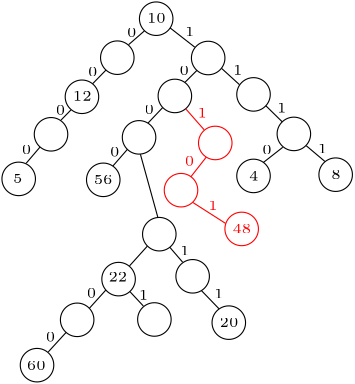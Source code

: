 <?xml version="1.0"?>
<!DOCTYPE ipe SYSTEM "ipe.dtd">
<ipe version="70218" creator="Ipe 7.2.28">
<info created="D:20241031214748" modified="D:20241031215331"/>
<ipestyle name="basic">
<symbol name="arrow/arc(spx)">
<path stroke="sym-stroke" fill="sym-stroke" pen="sym-pen">
0 0 m
-1 0.333 l
-1 -0.333 l
h
</path>
</symbol>
<symbol name="arrow/farc(spx)">
<path stroke="sym-stroke" fill="white" pen="sym-pen">
0 0 m
-1 0.333 l
-1 -0.333 l
h
</path>
</symbol>
<symbol name="arrow/ptarc(spx)">
<path stroke="sym-stroke" fill="sym-stroke" pen="sym-pen">
0 0 m
-1 0.333 l
-0.8 0 l
-1 -0.333 l
h
</path>
</symbol>
<symbol name="arrow/fptarc(spx)">
<path stroke="sym-stroke" fill="white" pen="sym-pen">
0 0 m
-1 0.333 l
-0.8 0 l
-1 -0.333 l
h
</path>
</symbol>
<symbol name="mark/circle(sx)" transformations="translations">
<path fill="sym-stroke">
0.6 0 0 0.6 0 0 e
0.4 0 0 0.4 0 0 e
</path>
</symbol>
<symbol name="mark/disk(sx)" transformations="translations">
<path fill="sym-stroke">
0.6 0 0 0.6 0 0 e
</path>
</symbol>
<symbol name="mark/fdisk(sfx)" transformations="translations">
<group>
<path fill="sym-fill">
0.5 0 0 0.5 0 0 e
</path>
<path fill="sym-stroke" fillrule="eofill">
0.6 0 0 0.6 0 0 e
0.4 0 0 0.4 0 0 e
</path>
</group>
</symbol>
<symbol name="mark/box(sx)" transformations="translations">
<path fill="sym-stroke" fillrule="eofill">
-0.6 -0.6 m
0.6 -0.6 l
0.6 0.6 l
-0.6 0.6 l
h
-0.4 -0.4 m
0.4 -0.4 l
0.4 0.4 l
-0.4 0.4 l
h
</path>
</symbol>
<symbol name="mark/square(sx)" transformations="translations">
<path fill="sym-stroke">
-0.6 -0.6 m
0.6 -0.6 l
0.6 0.6 l
-0.6 0.6 l
h
</path>
</symbol>
<symbol name="mark/fsquare(sfx)" transformations="translations">
<group>
<path fill="sym-fill">
-0.5 -0.5 m
0.5 -0.5 l
0.5 0.5 l
-0.5 0.5 l
h
</path>
<path fill="sym-stroke" fillrule="eofill">
-0.6 -0.6 m
0.6 -0.6 l
0.6 0.6 l
-0.6 0.6 l
h
-0.4 -0.4 m
0.4 -0.4 l
0.4 0.4 l
-0.4 0.4 l
h
</path>
</group>
</symbol>
<symbol name="mark/cross(sx)" transformations="translations">
<group>
<path fill="sym-stroke">
-0.43 -0.57 m
0.57 0.43 l
0.43 0.57 l
-0.57 -0.43 l
h
</path>
<path fill="sym-stroke">
-0.43 0.57 m
0.57 -0.43 l
0.43 -0.57 l
-0.57 0.43 l
h
</path>
</group>
</symbol>
<symbol name="arrow/fnormal(spx)">
<path stroke="sym-stroke" fill="white" pen="sym-pen">
0 0 m
-1 0.333 l
-1 -0.333 l
h
</path>
</symbol>
<symbol name="arrow/pointed(spx)">
<path stroke="sym-stroke" fill="sym-stroke" pen="sym-pen">
0 0 m
-1 0.333 l
-0.8 0 l
-1 -0.333 l
h
</path>
</symbol>
<symbol name="arrow/fpointed(spx)">
<path stroke="sym-stroke" fill="white" pen="sym-pen">
0 0 m
-1 0.333 l
-0.8 0 l
-1 -0.333 l
h
</path>
</symbol>
<symbol name="arrow/linear(spx)">
<path stroke="sym-stroke" pen="sym-pen">
-1 0.333 m
0 0 l
-1 -0.333 l
</path>
</symbol>
<symbol name="arrow/fdouble(spx)">
<path stroke="sym-stroke" fill="white" pen="sym-pen">
0 0 m
-1 0.333 l
-1 -0.333 l
h
-1 0 m
-2 0.333 l
-2 -0.333 l
h
</path>
</symbol>
<symbol name="arrow/double(spx)">
<path stroke="sym-stroke" fill="sym-stroke" pen="sym-pen">
0 0 m
-1 0.333 l
-1 -0.333 l
h
-1 0 m
-2 0.333 l
-2 -0.333 l
h
</path>
</symbol>
<symbol name="arrow/mid-normal(spx)">
<path stroke="sym-stroke" fill="sym-stroke" pen="sym-pen">
0.5 0 m
-0.5 0.333 l
-0.5 -0.333 l
h
</path>
</symbol>
<symbol name="arrow/mid-fnormal(spx)">
<path stroke="sym-stroke" fill="white" pen="sym-pen">
0.5 0 m
-0.5 0.333 l
-0.5 -0.333 l
h
</path>
</symbol>
<symbol name="arrow/mid-pointed(spx)">
<path stroke="sym-stroke" fill="sym-stroke" pen="sym-pen">
0.5 0 m
-0.5 0.333 l
-0.3 0 l
-0.5 -0.333 l
h
</path>
</symbol>
<symbol name="arrow/mid-fpointed(spx)">
<path stroke="sym-stroke" fill="white" pen="sym-pen">
0.5 0 m
-0.5 0.333 l
-0.3 0 l
-0.5 -0.333 l
h
</path>
</symbol>
<symbol name="arrow/mid-double(spx)">
<path stroke="sym-stroke" fill="sym-stroke" pen="sym-pen">
1 0 m
0 0.333 l
0 -0.333 l
h
0 0 m
-1 0.333 l
-1 -0.333 l
h
</path>
</symbol>
<symbol name="arrow/mid-fdouble(spx)">
<path stroke="sym-stroke" fill="white" pen="sym-pen">
1 0 m
0 0.333 l
0 -0.333 l
h
0 0 m
-1 0.333 l
-1 -0.333 l
h
</path>
</symbol>
<anglesize name="22.5 deg" value="22.5"/>
<anglesize name="30 deg" value="30"/>
<anglesize name="45 deg" value="45"/>
<anglesize name="60 deg" value="60"/>
<anglesize name="90 deg" value="90"/>
<arrowsize name="large" value="10"/>
<arrowsize name="small" value="5"/>
<arrowsize name="tiny" value="3"/>
<color name="blue" value="0 0 1"/>
<color name="brown" value="0.647 0.165 0.165"/>
<color name="darkblue" value="0 0 0.545"/>
<color name="darkcyan" value="0 0.545 0.545"/>
<color name="darkgray" value="0.663"/>
<color name="darkgreen" value="0 0.392 0"/>
<color name="darkmagenta" value="0.545 0 0.545"/>
<color name="darkorange" value="1 0.549 0"/>
<color name="darkred" value="0.545 0 0"/>
<color name="gold" value="1 0.843 0"/>
<color name="gray" value="0.745"/>
<color name="green" value="0 1 0"/>
<color name="lightblue" value="0.678 0.847 0.902"/>
<color name="lightcyan" value="0.878 1 1"/>
<color name="lightgray" value="0.827"/>
<color name="lightgreen" value="0.565 0.933 0.565"/>
<color name="lightyellow" value="1 1 0.878"/>
<color name="navy" value="0 0 0.502"/>
<color name="orange" value="1 0.647 0"/>
<color name="pink" value="1 0.753 0.796"/>
<color name="purple" value="0.627 0.125 0.941"/>
<color name="red" value="1 0 0"/>
<color name="seagreen" value="0.18 0.545 0.341"/>
<color name="turquoise" value="0.251 0.878 0.816"/>
<color name="violet" value="0.933 0.51 0.933"/>
<color name="yellow" value="1 1 0"/>
<dashstyle name="dash dot dotted" value="[4 2 1 2 1 2] 0"/>
<dashstyle name="dash dotted" value="[4 2 1 2] 0"/>
<dashstyle name="dashed" value="[4] 0"/>
<dashstyle name="dotted" value="[1 3] 0"/>
<gridsize name="10 pts (~3.5 mm)" value="10"/>
<gridsize name="14 pts (~5 mm)" value="14"/>
<gridsize name="16 pts (~6 mm)" value="16"/>
<gridsize name="20 pts (~7 mm)" value="20"/>
<gridsize name="28 pts (~10 mm)" value="28"/>
<gridsize name="32 pts (~12 mm)" value="32"/>
<gridsize name="4 pts" value="4"/>
<gridsize name="56 pts (~20 mm)" value="56"/>
<gridsize name="8 pts (~3 mm)" value="8"/>
<opacity name="10%" value="0.1"/>
<opacity name="30%" value="0.3"/>
<opacity name="50%" value="0.5"/>
<opacity name="75%" value="0.75"/>
<pen name="fat" value="1.2"/>
<pen name="heavier" value="0.8"/>
<pen name="ultrafat" value="2"/>
<symbolsize name="large" value="5"/>
<symbolsize name="small" value="2"/>
<symbolsize name="tiny" value="1.1"/>
<textsize name="Huge" value="\Huge"/>
<textsize name="LARGE" value="\LARGE"/>
<textsize name="Large" value="\Large"/>
<textsize name="footnote" value="\footnotesize"/>
<textsize name="huge" value="\huge"/>
<textsize name="large" value="\large"/>
<textsize name="script" value="\scriptsize"/>
<textsize name="small" value="\small"/>
<textsize name="tiny" value="\tiny"/>
<textstyle name="center" begin="\begin{center}" end="\end{center}"/>
<textstyle name="item" begin="\begin{itemize}\item{}" end="\end{itemize}"/>
<textstyle name="itemize" begin="\begin{itemize}" end="\end{itemize}"/>
<tiling name="falling" angle="-60" step="4" width="1"/>
<tiling name="rising" angle="30" step="4" width="1"/>
</ipestyle>
<page>
<layer name="alpha"/>
<view layers="alpha" active="alpha"/>
<path layer="alpha" matrix="1 0 0 1 64 48" stroke="black">
6.03211 0 0 6.03211 237.647 676.186 e
</path>
<text matrix="1 0 0 1 63.8797 47.3955" transformations="translations" pos="234.448 675.333" stroke="black" type="label" width="6.78" height="3.21" depth="0" valign="baseline" size="tiny">10</text>
<path matrix="1 0 0 1 50.0025 33.9651" stroke="black">
6.03211 0 0 6.03211 237.647 676.186 e
</path>
<path matrix="1 0 0 1 37.2749 19.8898" stroke="black">
6.03211 0 0 6.03211 237.647 676.186 e
</path>
<text matrix="1 0 0 1 37.1545 19.2853" transformations="translations" pos="234.448 675.333" stroke="black" type="label" width="6.78" height="3.21" depth="0" valign="baseline" size="tiny">12</text>
<path matrix="1 0 0 1 26.1419 6.3839" stroke="black">
6.03211 0 0 6.03211 237.647 676.186 e
</path>
<path matrix="1 0 0 1 14.5057 -9.6678" stroke="black">
6.03211 0 0 6.03211 237.647 676.186 e
</path>
<text matrix="1 0 0 1 15.6532 -10.2723" transformations="translations" pos="234.448 675.333" stroke="black" type="label" width="3.39" height="3.21" depth="0" valign="baseline" size="tiny">5</text>
<path matrix="1 0 0 1 64 48" stroke="black">
233.413 671.8 m
227.71 666.833 l
</path>
<path matrix="1 0 0 1 64 48" stroke="black">
219.615 657.739 m
214.753 652.771 l
</path>
<path matrix="1 0 0 1 64 48" stroke="black">
206.983 643.364 m
203.382 639.682 l
</path>
<path matrix="1 0 0 1 64 48" stroke="black">
195.801 629.957 m
190.85 624.152 l
</path>
<text matrix="1 0 0 1 77.1304 37.8861" transformations="translations" pos="214.032 679.669" stroke="black" type="label" width="3.39" height="3.21" depth="0" valign="baseline" size="tiny">0</text>
<text matrix="1 0 0 1 63.1125 23.7357" transformations="translations" pos="214.032 679.669" stroke="black" type="label" width="3.39" height="3.21" depth="0" valign="baseline" size="tiny">0</text>
<text matrix="1 0 0 1 51.4903 9.9399" transformations="translations" pos="214.032 679.669" stroke="black" type="label" width="3.39" height="3.21" depth="0" valign="baseline" size="tiny">0</text>
<text matrix="1 0 0 1 39.2472 -4.2994" transformations="translations" pos="214.032 679.669" stroke="black" type="label" width="3.39" height="3.21" depth="0" valign="baseline" size="tiny">0</text>
<path matrix="1 0 0 1 82.7174 33.8502" stroke="black">
6.03211 0 0 6.03211 237.647 676.186 e
</path>
<path matrix="1 0 0 1 99.0387 20.7482" stroke="black">
6.03211 0 0 6.03211 237.647 676.186 e
</path>
<path matrix="1 0 0 1 113.563 6.5232" stroke="black">
6.03211 0 0 6.03211 237.647 676.186 e
</path>
<path matrix="1 0 0 1 128.612 -8.151" stroke="black">
6.03211 0 0 6.03211 237.647 676.186 e
</path>
<text matrix="1 0 0 1 130.213 -8.9801" transformations="translations" pos="234.448 675.333" stroke="black" type="label" width="3.39" height="3.21" depth="0" valign="baseline" size="tiny">8</text>
<path matrix="1 0 0 1 99.0384 -8.6001" stroke="black">
6.03211 0 0 6.03211 237.647 676.186 e
</path>
<text matrix="1 0 0 1 100.64 -9.4292" transformations="translations" pos="234.448 675.333" stroke="black" type="label" width="3.39" height="3.21" depth="0" valign="baseline" size="tiny">4</text>
<path matrix="1 0 0 1 64 48" stroke="black">
283.206 629.897 m
276.275 624.468 l
</path>
<path matrix="1 0 0 1 64 48" stroke="black">
291.64 630.478 m
298.401 624.775 l
</path>
<path matrix="1 0 0 1 64 48" stroke="black">
242.614 672.897 m
251.547 665.923 l
</path>
<path matrix="1 0 0 1 64 48" stroke="black">
261.171 658.316 m
267.625 652.438 l
</path>
<path matrix="1 0 0 1 64 48" stroke="black">
277.134 644.831 m
283.07 639.011 l
</path>
<text matrix="1 0 0 1 147.258 52.7655" transformations="translations" pos="164.723 665.142" stroke="black" type="label" width="3.39" height="3.21" depth="0" valign="baseline" size="tiny">1</text>
<text matrix="1 0 0 1 164.571 38.8567" transformations="translations" pos="164.723 665.142" stroke="black" type="label" width="3.39" height="3.21" depth="0" valign="baseline" size="tiny">1</text>
<text matrix="1 0 0 1 180.426 25.2396" transformations="translations" pos="164.723 665.142" stroke="black" type="label" width="3.39" height="3.21" depth="0" valign="baseline" size="tiny">1</text>
<text matrix="1 0 0 1 195.113 10.5527" transformations="translations" pos="164.723 665.142" stroke="black" type="label" width="3.39" height="3.21" depth="0" valign="baseline" size="tiny">1</text>
<text matrix="1 0 0 1 125.763 -4.3267" transformations="translations" pos="214.032 679.669" stroke="black" type="label" width="3.39" height="3.21" depth="0" valign="baseline" size="tiny">0</text>
<path matrix="1 0 0 1 70.7251 20.192" stroke="black">
6.03211 0 0 6.03211 237.647 676.186 e
</path>
<path matrix="1 0 0 1 57.8364 5.2815" stroke="black">
6.03211 0 0 6.03211 237.647 676.186 e
</path>
<path matrix="1 0 0 1 44.9476 -10.0081" stroke="black">
6.03211 0 0 6.03211 237.647 676.186 e
</path>
<path matrix="1 0 0 1 65.1221 -29.5755" stroke="black">
6.03211 0 0 6.03211 237.647 676.186 e
</path>
<path matrix="1 0 0 1 77.1264 -44.7388" stroke="black">
6.03211 0 0 6.03211 237.647 676.186 e
</path>
<path matrix="1 0 0 1 90.1415 -61.4183" stroke="black">
6.03211 0 0 6.03211 237.647 676.186 e
</path>
<path matrix="1 0 0 1 50.4643 -45.7496" stroke="black">
6.03211 0 0 6.03211 237.647 676.186 e
</path>
<path matrix="1 0 0 1 35.5538 -60.4074" stroke="black">
6.03211 0 0 6.03211 237.647 676.186 e
</path>
<path matrix="1 0 0 1 64 48" stroke="black">
252.308 657.583 m
248.028 653.304 l
</path>
<path matrix="1 0 0 1 64 48" stroke="black">
239.955 644.161 m
234.703 638.617 l
</path>
<path matrix="1 0 0 1 64 48" stroke="black">
227.311 629.182 m
222.059 623.152 l
</path>
<path matrix="1 0 0 1 56.5016 29.0644" stroke="black">
250.007 612.878 m
254.675 607.461 l
</path>
<path matrix="1 0 0 1 56.5016 29.0644" stroke="black">
261.475 597.203 m
267.757 590.691 l
</path>
<path matrix="1 0 0 1 56.5016 29.0644" stroke="black">
241.939 613.223 m
235.542 606.135 l
</path>
<path matrix="1 0 0 1 56.5016 29.0644" stroke="black">
227.013 597.433 m
221.135 590.921 l
</path>
<text matrix="1 0 0 1 62.5816 -55.9156" transformations="translations" pos="214.032 679.669" stroke="black" type="label" width="3.39" height="3.21" depth="0" valign="baseline" size="tiny">0</text>
<text matrix="1 0 0 1 145.498 -26.1822" transformations="translations" pos="164.723 665.142" stroke="black" type="label" width="3.39" height="3.21" depth="0" valign="baseline" size="tiny">1</text>
<text matrix="1 0 0 1 157.754 -41.6473" transformations="translations" pos="164.723 665.142" stroke="black" type="label" width="3.39" height="3.21" depth="0" valign="baseline" size="tiny">1</text>
<text matrix="1 0 0 1 95.9999 24.2689" transformations="translations" pos="214.032 679.669" stroke="black" type="label" width="3.39" height="3.21" depth="0" valign="baseline" size="tiny">0</text>
<text matrix="1 0 0 1 83.4528 10.1656" transformations="translations" pos="214.032 679.669" stroke="black" type="label" width="3.39" height="3.21" depth="0" valign="baseline" size="tiny">0</text>
<text matrix="1 0 0 1 71.0029 -5.105" transformations="translations" pos="214.032 679.669" stroke="black" type="label" width="3.39" height="3.21" depth="0" valign="baseline" size="tiny">0</text>
<text matrix="1 0 0 1 44.6878 -10.7593" transformations="translations" pos="234.448 675.333" stroke="black" type="label" width="6.78" height="3.21" depth="0" valign="baseline" size="tiny">56</text>
<text matrix="1 0 0 1 90.0307 -62.1708" transformations="translations" pos="234.448 675.333" stroke="black" type="label" width="6.78" height="3.21" depth="0" valign="baseline" size="tiny">20</text>
<path stroke="black">
295.968 675.378 m
302.257 652.618 l
</path>
<text matrix="1 0 0 1 49.995 -45.7615" transformations="translations" pos="234.448 675.333" stroke="black" type="label" width="6.78" height="3.21" depth="0" valign="baseline" size="tiny">22</text>
<path matrix="1 0 0 1 63.353 -60.2806" stroke="black">
6.03211 0 0 6.03211 237.647 676.186 e
</path>
<path stroke="black">
292.18 625.944 m
297.02 620.758 l
</path>
<text matrix="1 0 0 1 130.687 -42.1458" transformations="translations" pos="164.723 665.142" stroke="black" type="label" width="3.39" height="3.21" depth="0" valign="baseline" size="tiny">1</text>
<path matrix="1 0 0 1 21.1043 -76.729" stroke="black">
6.03211 0 0 6.03211 237.647 676.186 e
</path>
<text matrix="1 0 0 1 20.5924 -77.5937" transformations="translations" pos="234.448 675.333" stroke="black" type="label" width="6.78" height="3.21" depth="0" valign="baseline" size="tiny">60</text>
<path stroke="black">
269.239 611.276 m
262.801 604.238 l
</path>
<text matrix="1 0 0 1 47.8322 -71.713" transformations="translations" pos="214.032 679.669" stroke="black" type="label" width="3.39" height="3.21" depth="0" valign="baseline" size="tiny">0</text>
<path matrix="1 0 0 1 85.2682 3.2643" stroke="red">
6.03211 0 0 6.03211 237.647 676.186 e
</path>
<path matrix="1 0 0 1 72.9354 -13.736" stroke="red">
6.03211 0 0 6.03211 237.647 676.186 e
</path>
<path matrix="1 0 0 1 94.7768 -27.6822" stroke="red">
6.03211 0 0 6.03211 237.647 676.186 e
</path>
<path stroke="red">
312.277 691.749 m
318.905 684.2 l
</path>
<path stroke="red">
319.712 674.403 m
314.122 667.257 l
</path>
<path stroke="red">
314.813 658.036 m
326.627 650.487 l
</path>
<text matrix="1 0 0 1 151.842 23.4529" transformations="translations" pos="164.723 665.142" stroke="red" type="label" width="3.39" height="3.21" depth="0" valign="baseline" size="tiny">1</text>
<text matrix="1 0 0 1 147.232 6.10651" transformations="translations" pos="164.723 665.142" stroke="red" type="label" width="3.39" height="3.21" depth="0" valign="baseline" size="tiny">0</text>
<text matrix="1 0 0 1 155.646 -9.79911" transformations="translations" pos="164.723 665.142" stroke="red" type="label" width="3.39" height="3.21" depth="0" valign="baseline" size="tiny">1</text>
<text matrix="1 0 0 1 94.6524 -28.4519" transformations="translations" pos="234.448 675.333" stroke="red" type="label" width="6.78" height="3.21" depth="0" valign="baseline" size="tiny">48</text>
</page>
</ipe>

